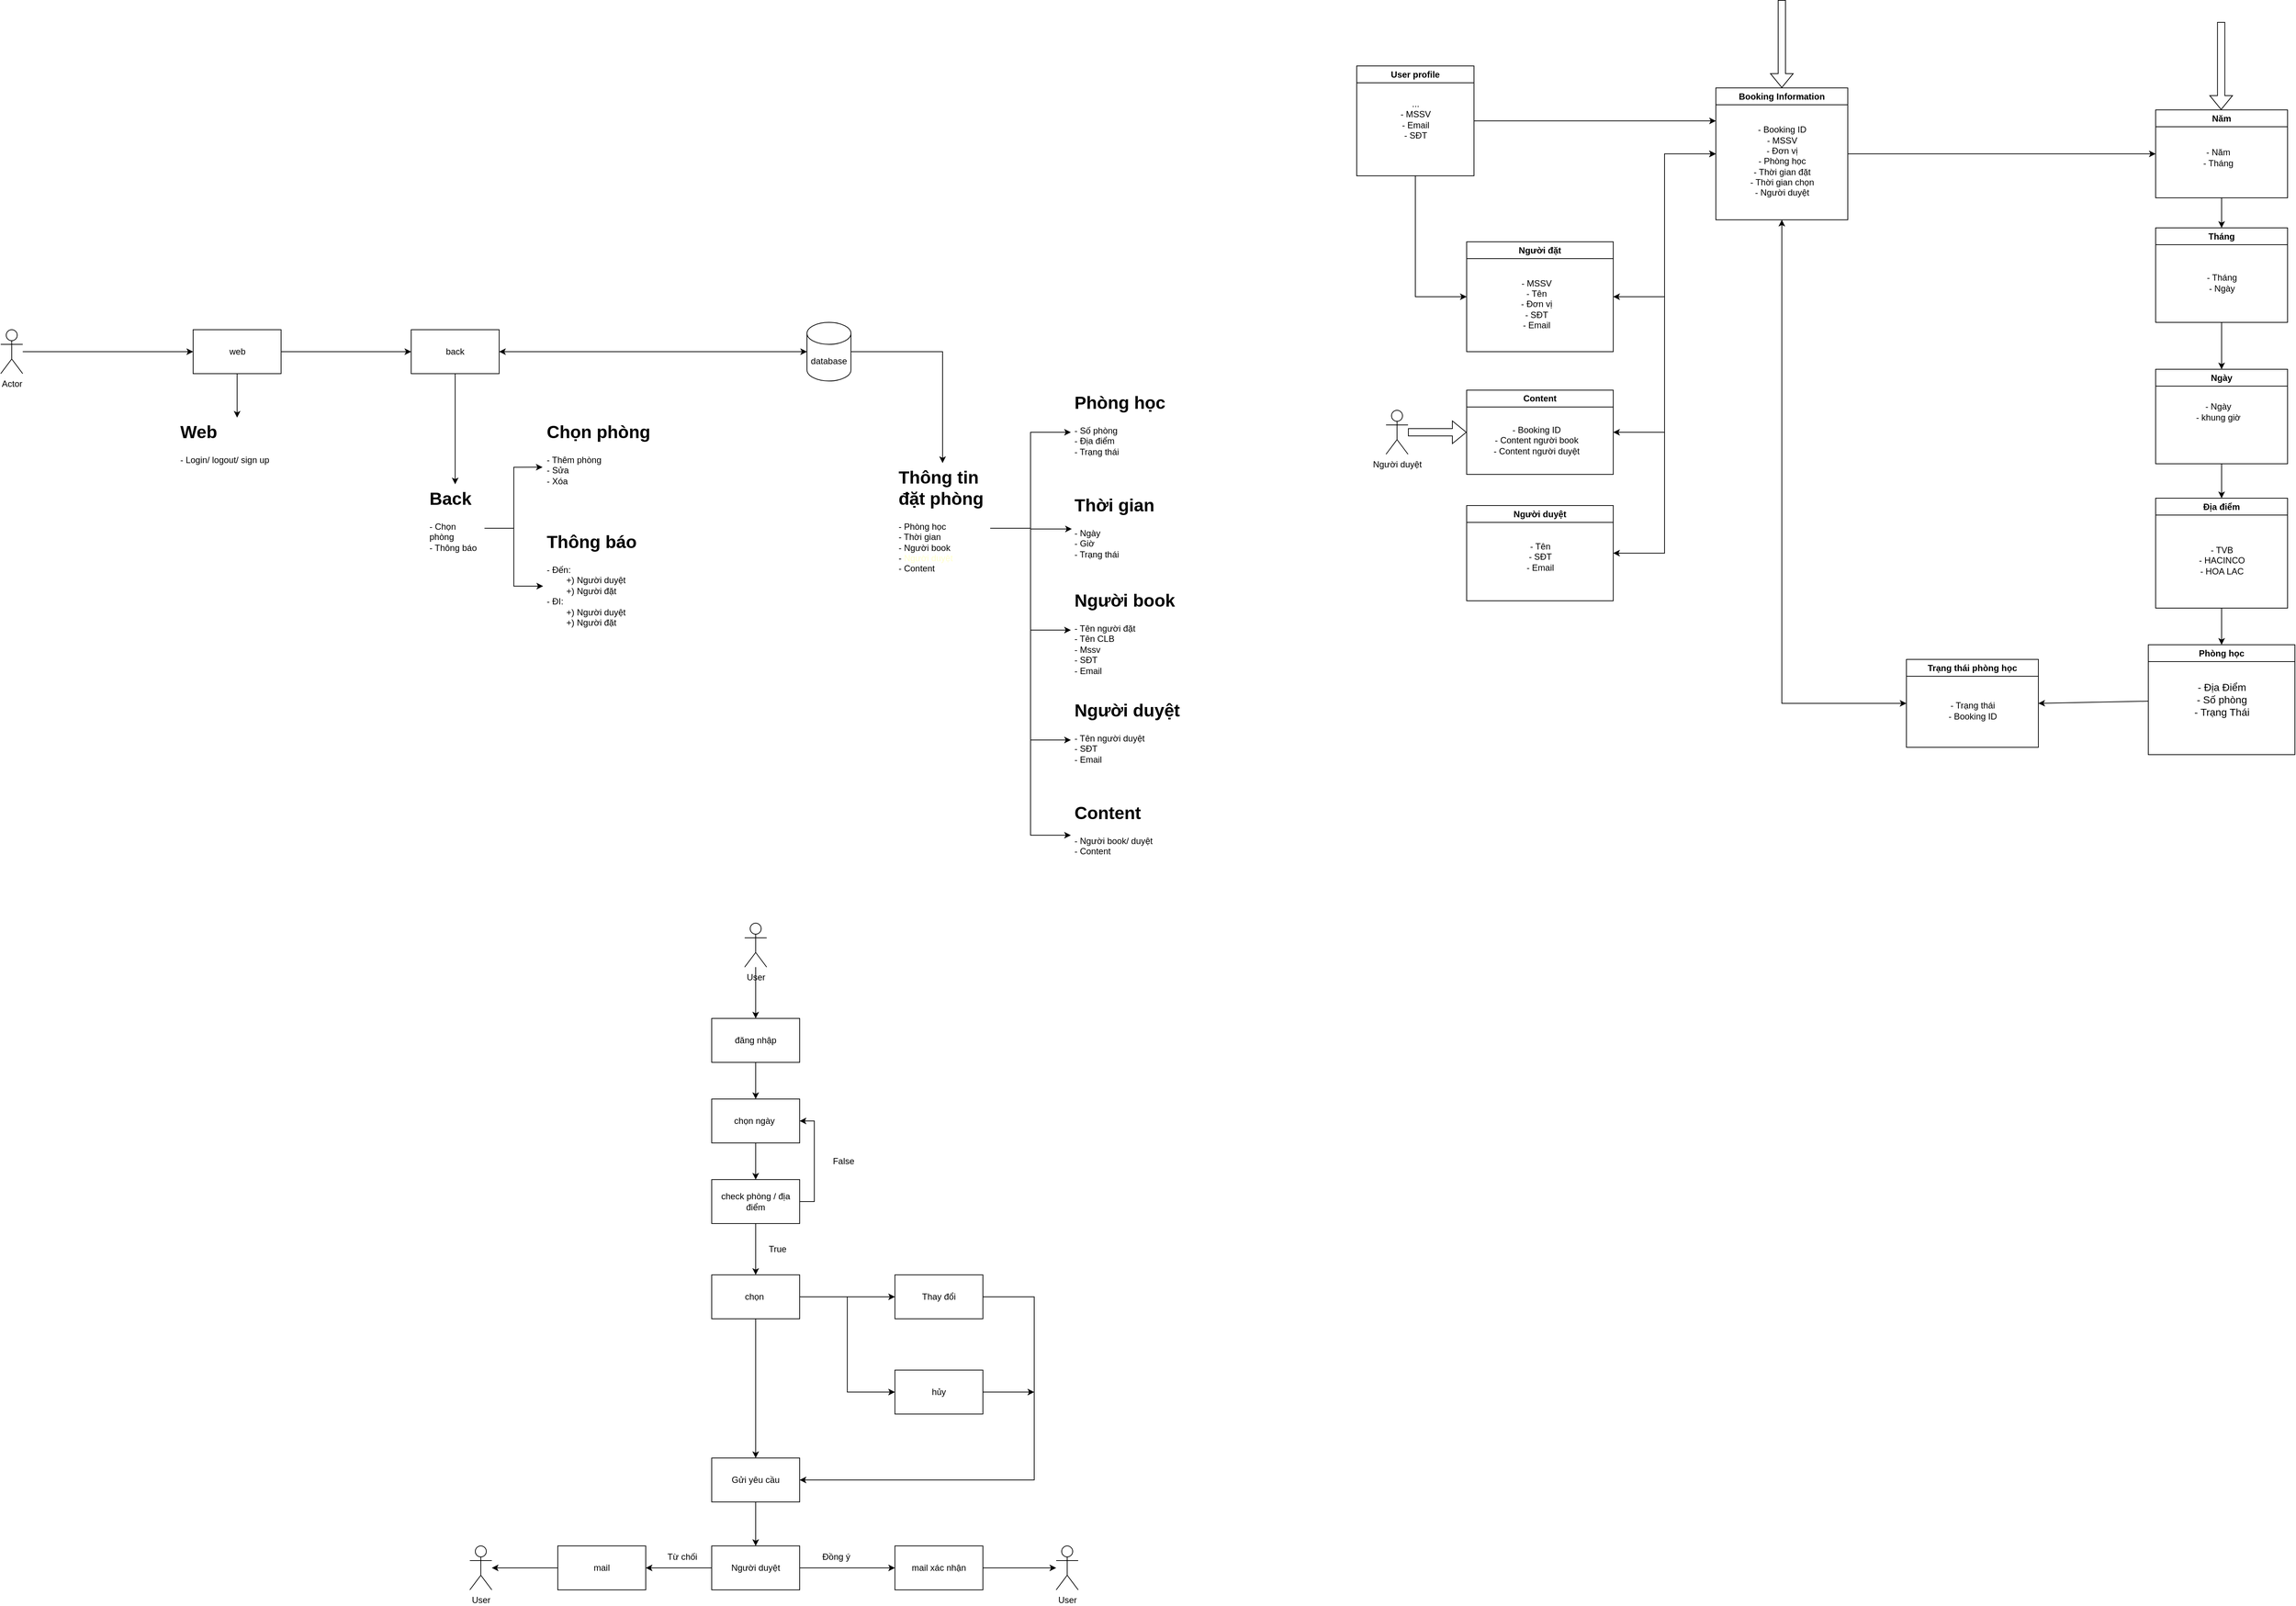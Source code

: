 <mxfile version="21.5.1" type="github">
  <diagram name="Page-1" id="D8w3A1c4NBQzabuCHDF7">
    <mxGraphModel dx="1034" dy="513" grid="1" gridSize="10" guides="1" tooltips="1" connect="1" arrows="1" fold="1" page="1" pageScale="1" pageWidth="850" pageHeight="1100" math="0" shadow="0">
      <root>
        <mxCell id="0" />
        <mxCell id="1" parent="0" />
        <mxCell id="LEf2-nqMguErEL3u1rOa-1" value="" style="edgeStyle=orthogonalEdgeStyle;rounded=0;orthogonalLoop=1;jettySize=auto;html=1;" parent="1" source="LEf2-nqMguErEL3u1rOa-2" target="LEf2-nqMguErEL3u1rOa-5" edge="1">
          <mxGeometry relative="1" as="geometry" />
        </mxCell>
        <mxCell id="LEf2-nqMguErEL3u1rOa-2" value="Actor" style="shape=umlActor;verticalLabelPosition=bottom;verticalAlign=top;html=1;outlineConnect=0;" parent="1" vertex="1">
          <mxGeometry x="220" y="490" width="30" height="60" as="geometry" />
        </mxCell>
        <mxCell id="LEf2-nqMguErEL3u1rOa-3" style="edgeStyle=orthogonalEdgeStyle;rounded=0;orthogonalLoop=1;jettySize=auto;html=1;exitX=1;exitY=0.5;exitDx=0;exitDy=0;entryX=0;entryY=0.5;entryDx=0;entryDy=0;" parent="1" source="LEf2-nqMguErEL3u1rOa-5" target="LEf2-nqMguErEL3u1rOa-7" edge="1">
          <mxGeometry relative="1" as="geometry" />
        </mxCell>
        <mxCell id="LEf2-nqMguErEL3u1rOa-4" value="" style="edgeStyle=orthogonalEdgeStyle;rounded=0;orthogonalLoop=1;jettySize=auto;html=1;" parent="1" source="LEf2-nqMguErEL3u1rOa-5" target="LEf2-nqMguErEL3u1rOa-27" edge="1">
          <mxGeometry relative="1" as="geometry" />
        </mxCell>
        <mxCell id="LEf2-nqMguErEL3u1rOa-5" value="web" style="rounded=0;whiteSpace=wrap;html=1;" parent="1" vertex="1">
          <mxGeometry x="482.5" y="490" width="120" height="60" as="geometry" />
        </mxCell>
        <mxCell id="LEf2-nqMguErEL3u1rOa-6" style="edgeStyle=orthogonalEdgeStyle;rounded=0;orthogonalLoop=1;jettySize=auto;html=1;entryX=0.5;entryY=0;entryDx=0;entryDy=0;" parent="1" source="LEf2-nqMguErEL3u1rOa-7" target="LEf2-nqMguErEL3u1rOa-13" edge="1">
          <mxGeometry relative="1" as="geometry" />
        </mxCell>
        <mxCell id="LEf2-nqMguErEL3u1rOa-7" value="back" style="rounded=0;whiteSpace=wrap;html=1;" parent="1" vertex="1">
          <mxGeometry x="780" y="490" width="120" height="60" as="geometry" />
        </mxCell>
        <mxCell id="LEf2-nqMguErEL3u1rOa-8" value="" style="edgeStyle=orthogonalEdgeStyle;rounded=0;orthogonalLoop=1;jettySize=auto;html=1;" parent="1" source="LEf2-nqMguErEL3u1rOa-9" target="LEf2-nqMguErEL3u1rOa-19" edge="1">
          <mxGeometry relative="1" as="geometry" />
        </mxCell>
        <mxCell id="LEf2-nqMguErEL3u1rOa-9" value="database" style="shape=cylinder3;whiteSpace=wrap;html=1;boundedLbl=1;backgroundOutline=1;size=15;" parent="1" vertex="1">
          <mxGeometry x="1320" y="480" width="60" height="80" as="geometry" />
        </mxCell>
        <mxCell id="LEf2-nqMguErEL3u1rOa-10" value="" style="endArrow=classic;startArrow=classic;html=1;rounded=0;exitX=1;exitY=0.5;exitDx=0;exitDy=0;entryX=0;entryY=0.5;entryDx=0;entryDy=0;entryPerimeter=0;" parent="1" source="LEf2-nqMguErEL3u1rOa-7" target="LEf2-nqMguErEL3u1rOa-9" edge="1">
          <mxGeometry width="50" height="50" relative="1" as="geometry">
            <mxPoint x="750" y="540" as="sourcePoint" />
            <mxPoint x="800" y="490" as="targetPoint" />
          </mxGeometry>
        </mxCell>
        <mxCell id="LEf2-nqMguErEL3u1rOa-11" style="edgeStyle=orthogonalEdgeStyle;rounded=0;orthogonalLoop=1;jettySize=auto;html=1;entryX=-0.004;entryY=0.564;entryDx=0;entryDy=0;entryPerimeter=0;" parent="1" source="LEf2-nqMguErEL3u1rOa-13" target="LEf2-nqMguErEL3u1rOa-24" edge="1">
          <mxGeometry relative="1" as="geometry" />
        </mxCell>
        <mxCell id="LEf2-nqMguErEL3u1rOa-12" style="edgeStyle=orthogonalEdgeStyle;rounded=0;orthogonalLoop=1;jettySize=auto;html=1;entryX=0;entryY=0.5;entryDx=0;entryDy=0;" parent="1" source="LEf2-nqMguErEL3u1rOa-13" target="LEf2-nqMguErEL3u1rOa-25" edge="1">
          <mxGeometry relative="1" as="geometry" />
        </mxCell>
        <mxCell id="LEf2-nqMguErEL3u1rOa-13" value="&lt;h1&gt;Back&lt;/h1&gt;&lt;div&gt;- Chọn phòng&lt;/div&gt;&lt;div&gt;- Thông báo&lt;/div&gt;" style="text;html=1;strokeColor=none;fillColor=none;spacing=5;spacingTop=-20;whiteSpace=wrap;overflow=hidden;rounded=0;" parent="1" vertex="1">
          <mxGeometry x="800" y="701" width="80" height="120" as="geometry" />
        </mxCell>
        <mxCell id="LEf2-nqMguErEL3u1rOa-14" style="edgeStyle=orthogonalEdgeStyle;rounded=0;orthogonalLoop=1;jettySize=auto;html=1;" parent="1" source="LEf2-nqMguErEL3u1rOa-19" target="LEf2-nqMguErEL3u1rOa-20" edge="1">
          <mxGeometry relative="1" as="geometry" />
        </mxCell>
        <mxCell id="LEf2-nqMguErEL3u1rOa-15" style="edgeStyle=orthogonalEdgeStyle;rounded=0;orthogonalLoop=1;jettySize=auto;html=1;entryX=0.007;entryY=0.433;entryDx=0;entryDy=0;entryPerimeter=0;" parent="1" source="LEf2-nqMguErEL3u1rOa-19" target="LEf2-nqMguErEL3u1rOa-21" edge="1">
          <mxGeometry relative="1" as="geometry" />
        </mxCell>
        <mxCell id="LEf2-nqMguErEL3u1rOa-16" style="edgeStyle=orthogonalEdgeStyle;rounded=0;orthogonalLoop=1;jettySize=auto;html=1;" parent="1" source="LEf2-nqMguErEL3u1rOa-19" target="LEf2-nqMguErEL3u1rOa-22" edge="1">
          <mxGeometry relative="1" as="geometry" />
        </mxCell>
        <mxCell id="LEf2-nqMguErEL3u1rOa-17" style="edgeStyle=orthogonalEdgeStyle;rounded=0;orthogonalLoop=1;jettySize=auto;html=1;entryX=0;entryY=0.5;entryDx=0;entryDy=0;" parent="1" source="LEf2-nqMguErEL3u1rOa-19" target="LEf2-nqMguErEL3u1rOa-23" edge="1">
          <mxGeometry relative="1" as="geometry" />
        </mxCell>
        <mxCell id="LEf2-nqMguErEL3u1rOa-18" style="edgeStyle=orthogonalEdgeStyle;rounded=0;orthogonalLoop=1;jettySize=auto;html=1;entryX=0;entryY=0.5;entryDx=0;entryDy=0;" parent="1" source="LEf2-nqMguErEL3u1rOa-19" target="LEf2-nqMguErEL3u1rOa-26" edge="1">
          <mxGeometry relative="1" as="geometry" />
        </mxCell>
        <mxCell id="LEf2-nqMguErEL3u1rOa-19" value="&lt;h1&gt;Thông tin đặt phòng&lt;/h1&gt;&lt;div&gt;- Phòng học&lt;/div&gt;&lt;div&gt;- Thời gian&amp;nbsp;&lt;/div&gt;&lt;div&gt;- Người book&lt;/div&gt;&lt;div&gt;- &lt;font color=&quot;#ffffcc&quot;&gt;Người duyệt&lt;/font&gt;&lt;/div&gt;&lt;div&gt;- Content&amp;nbsp;&lt;/div&gt;" style="text;html=1;strokeColor=none;fillColor=none;spacing=5;spacingTop=-20;whiteSpace=wrap;overflow=hidden;rounded=0;" parent="1" vertex="1">
          <mxGeometry x="1440" y="672" width="130" height="178" as="geometry" />
        </mxCell>
        <mxCell id="LEf2-nqMguErEL3u1rOa-20" value="&lt;h1&gt;Phòng học&lt;/h1&gt;&lt;div&gt;- Số phòng&lt;/div&gt;&lt;div&gt;- Địa điểm&lt;/div&gt;&lt;div&gt;- Trạng thái&lt;/div&gt;&lt;div&gt;&lt;br&gt;&lt;/div&gt;" style="text;html=1;strokeColor=none;fillColor=none;spacing=5;spacingTop=-20;whiteSpace=wrap;overflow=hidden;rounded=0;" parent="1" vertex="1">
          <mxGeometry x="1680" y="570" width="190" height="120" as="geometry" />
        </mxCell>
        <mxCell id="LEf2-nqMguErEL3u1rOa-21" value="&lt;h1&gt;Thời gian&amp;nbsp;&lt;/h1&gt;&lt;div&gt;- Ngày&lt;/div&gt;&lt;div&gt;- Giờ&lt;/div&gt;&lt;div&gt;- Trạng thái&lt;/div&gt;" style="text;html=1;strokeColor=none;fillColor=none;spacing=5;spacingTop=-20;whiteSpace=wrap;overflow=hidden;rounded=0;" parent="1" vertex="1">
          <mxGeometry x="1680" y="710" width="190" height="120" as="geometry" />
        </mxCell>
        <mxCell id="LEf2-nqMguErEL3u1rOa-22" value="&lt;h1&gt;Người book&lt;/h1&gt;&lt;div&gt;- Tên người đặt&lt;/div&gt;&lt;div&gt;- Tên CLB&lt;/div&gt;&lt;div&gt;- Mssv&lt;/div&gt;&lt;div&gt;- SĐT&lt;/div&gt;&lt;div&gt;- Email&lt;/div&gt;" style="text;html=1;strokeColor=none;fillColor=none;spacing=5;spacingTop=-20;whiteSpace=wrap;overflow=hidden;rounded=0;" parent="1" vertex="1">
          <mxGeometry x="1680" y="840" width="180" height="120" as="geometry" />
        </mxCell>
        <mxCell id="LEf2-nqMguErEL3u1rOa-23" value="&lt;h1&gt;Người duyệt&lt;/h1&gt;&lt;div&gt;- Tên người duyệt&lt;/div&gt;&lt;div&gt;- SĐT&lt;/div&gt;&lt;div&gt;- Email&lt;/div&gt;" style="text;html=1;strokeColor=none;fillColor=none;spacing=5;spacingTop=-20;whiteSpace=wrap;overflow=hidden;rounded=0;" parent="1" vertex="1">
          <mxGeometry x="1680" y="990" width="190" height="120" as="geometry" />
        </mxCell>
        <mxCell id="LEf2-nqMguErEL3u1rOa-24" value="&lt;h1&gt;Chọn phòng&lt;/h1&gt;&lt;div&gt;- Thêm phòng&lt;/div&gt;&lt;div&gt;- Sửa&lt;/div&gt;&lt;div&gt;- Xóa&lt;/div&gt;" style="text;html=1;strokeColor=none;fillColor=none;spacing=5;spacingTop=-20;whiteSpace=wrap;overflow=hidden;rounded=0;" parent="1" vertex="1">
          <mxGeometry x="960" y="610" width="190" height="120" as="geometry" />
        </mxCell>
        <mxCell id="LEf2-nqMguErEL3u1rOa-25" value="&lt;h1&gt;Thông báo&lt;/h1&gt;&lt;div&gt;- Đến:&lt;/div&gt;&lt;div&gt;&lt;span style=&quot;white-space: pre;&quot;&gt;&#x9;&lt;/span&gt;+) Người duyệt&lt;br&gt;&lt;/div&gt;&lt;div&gt;&lt;span style=&quot;white-space: pre;&quot;&gt;&#x9;&lt;/span&gt;+) Người đặt&lt;br&gt;&lt;/div&gt;&lt;div&gt;- ĐI:&lt;/div&gt;&lt;div&gt;&lt;span style=&quot;white-space: pre;&quot;&gt;&#x9;&lt;/span&gt;+) Người duyệt&lt;br&gt;&lt;/div&gt;&lt;div&gt;&lt;span style=&quot;white-space: pre;&quot;&gt;&#x9;&lt;/span&gt;+) Người đặt&lt;br&gt;&lt;/div&gt;" style="text;html=1;strokeColor=none;fillColor=none;spacing=5;spacingTop=-20;whiteSpace=wrap;overflow=hidden;rounded=0;" parent="1" vertex="1">
          <mxGeometry x="960" y="760" width="190" height="160" as="geometry" />
        </mxCell>
        <mxCell id="LEf2-nqMguErEL3u1rOa-26" value="&lt;h1&gt;Content&lt;/h1&gt;&lt;div&gt;- Người book/ duyệt&lt;/div&gt;&lt;div&gt;- Content&lt;/div&gt;" style="text;html=1;strokeColor=none;fillColor=none;spacing=5;spacingTop=-20;whiteSpace=wrap;overflow=hidden;rounded=0;" parent="1" vertex="1">
          <mxGeometry x="1680" y="1130" width="170" height="100" as="geometry" />
        </mxCell>
        <mxCell id="LEf2-nqMguErEL3u1rOa-27" value="&lt;h1&gt;Web&lt;/h1&gt;&lt;div&gt;- Login/ logout/ sign up&lt;/div&gt;" style="text;html=1;strokeColor=none;fillColor=none;spacing=5;spacingTop=-20;whiteSpace=wrap;overflow=hidden;rounded=0;" parent="1" vertex="1">
          <mxGeometry x="460" y="610" width="165" height="100" as="geometry" />
        </mxCell>
        <mxCell id="LEf2-nqMguErEL3u1rOa-28" value="" style="edgeStyle=orthogonalEdgeStyle;rounded=0;orthogonalLoop=1;jettySize=auto;html=1;" parent="1" source="LEf2-nqMguErEL3u1rOa-29" target="LEf2-nqMguErEL3u1rOa-31" edge="1">
          <mxGeometry relative="1" as="geometry" />
        </mxCell>
        <mxCell id="LEf2-nqMguErEL3u1rOa-29" value="User" style="shape=umlActor;verticalLabelPosition=bottom;verticalAlign=top;html=1;outlineConnect=0;" parent="1" vertex="1">
          <mxGeometry x="1235" y="1300" width="30" height="60" as="geometry" />
        </mxCell>
        <mxCell id="LEf2-nqMguErEL3u1rOa-30" value="" style="edgeStyle=orthogonalEdgeStyle;rounded=0;orthogonalLoop=1;jettySize=auto;html=1;" parent="1" source="LEf2-nqMguErEL3u1rOa-31" target="LEf2-nqMguErEL3u1rOa-33" edge="1">
          <mxGeometry relative="1" as="geometry" />
        </mxCell>
        <mxCell id="LEf2-nqMguErEL3u1rOa-31" value="đăng nhập" style="rounded=0;whiteSpace=wrap;html=1;" parent="1" vertex="1">
          <mxGeometry x="1190" y="1430" width="120" height="60" as="geometry" />
        </mxCell>
        <mxCell id="LEf2-nqMguErEL3u1rOa-32" value="" style="edgeStyle=orthogonalEdgeStyle;rounded=0;orthogonalLoop=1;jettySize=auto;html=1;" parent="1" source="LEf2-nqMguErEL3u1rOa-33" target="LEf2-nqMguErEL3u1rOa-36" edge="1">
          <mxGeometry relative="1" as="geometry" />
        </mxCell>
        <mxCell id="LEf2-nqMguErEL3u1rOa-33" value="chọn ngày&amp;nbsp;" style="rounded=0;whiteSpace=wrap;html=1;" parent="1" vertex="1">
          <mxGeometry x="1190" y="1540" width="120" height="60" as="geometry" />
        </mxCell>
        <mxCell id="LEf2-nqMguErEL3u1rOa-34" style="edgeStyle=orthogonalEdgeStyle;rounded=0;orthogonalLoop=1;jettySize=auto;html=1;entryX=1;entryY=0.5;entryDx=0;entryDy=0;" parent="1" source="LEf2-nqMguErEL3u1rOa-36" target="LEf2-nqMguErEL3u1rOa-33" edge="1">
          <mxGeometry relative="1" as="geometry">
            <Array as="points">
              <mxPoint x="1330" y="1680" />
              <mxPoint x="1330" y="1570" />
            </Array>
          </mxGeometry>
        </mxCell>
        <mxCell id="LEf2-nqMguErEL3u1rOa-35" value="" style="edgeStyle=orthogonalEdgeStyle;rounded=0;orthogonalLoop=1;jettySize=auto;html=1;" parent="1" source="LEf2-nqMguErEL3u1rOa-36" target="LEf2-nqMguErEL3u1rOa-40" edge="1">
          <mxGeometry relative="1" as="geometry" />
        </mxCell>
        <mxCell id="LEf2-nqMguErEL3u1rOa-36" value="check phòng / địa điểm" style="rounded=0;whiteSpace=wrap;html=1;" parent="1" vertex="1">
          <mxGeometry x="1190" y="1650" width="120" height="60" as="geometry" />
        </mxCell>
        <mxCell id="LEf2-nqMguErEL3u1rOa-37" style="edgeStyle=orthogonalEdgeStyle;rounded=0;orthogonalLoop=1;jettySize=auto;html=1;entryX=0.5;entryY=0;entryDx=0;entryDy=0;" parent="1" source="LEf2-nqMguErEL3u1rOa-40" target="LEf2-nqMguErEL3u1rOa-42" edge="1">
          <mxGeometry relative="1" as="geometry" />
        </mxCell>
        <mxCell id="LEf2-nqMguErEL3u1rOa-38" style="edgeStyle=orthogonalEdgeStyle;rounded=0;orthogonalLoop=1;jettySize=auto;html=1;entryX=0;entryY=0.5;entryDx=0;entryDy=0;" parent="1" source="LEf2-nqMguErEL3u1rOa-40" target="LEf2-nqMguErEL3u1rOa-46" edge="1">
          <mxGeometry relative="1" as="geometry" />
        </mxCell>
        <mxCell id="LEf2-nqMguErEL3u1rOa-39" style="edgeStyle=orthogonalEdgeStyle;rounded=0;orthogonalLoop=1;jettySize=auto;html=1;entryX=0;entryY=0.5;entryDx=0;entryDy=0;" parent="1" source="LEf2-nqMguErEL3u1rOa-40" target="LEf2-nqMguErEL3u1rOa-44" edge="1">
          <mxGeometry relative="1" as="geometry" />
        </mxCell>
        <mxCell id="LEf2-nqMguErEL3u1rOa-40" value="chọn&amp;nbsp;" style="rounded=0;whiteSpace=wrap;html=1;" parent="1" vertex="1">
          <mxGeometry x="1190" y="1780" width="120" height="60" as="geometry" />
        </mxCell>
        <mxCell id="LEf2-nqMguErEL3u1rOa-41" value="" style="edgeStyle=orthogonalEdgeStyle;rounded=0;orthogonalLoop=1;jettySize=auto;html=1;" parent="1" source="LEf2-nqMguErEL3u1rOa-42" target="LEf2-nqMguErEL3u1rOa-51" edge="1">
          <mxGeometry relative="1" as="geometry" />
        </mxCell>
        <mxCell id="LEf2-nqMguErEL3u1rOa-42" value="Gửi yêu cầu" style="rounded=0;whiteSpace=wrap;html=1;" parent="1" vertex="1">
          <mxGeometry x="1190" y="2030" width="120" height="60" as="geometry" />
        </mxCell>
        <mxCell id="LEf2-nqMguErEL3u1rOa-43" style="edgeStyle=orthogonalEdgeStyle;rounded=0;orthogonalLoop=1;jettySize=auto;html=1;" parent="1" source="LEf2-nqMguErEL3u1rOa-44" edge="1">
          <mxGeometry relative="1" as="geometry">
            <mxPoint x="1630" y="1940" as="targetPoint" />
          </mxGeometry>
        </mxCell>
        <mxCell id="LEf2-nqMguErEL3u1rOa-44" value="hủy" style="rounded=0;whiteSpace=wrap;html=1;" parent="1" vertex="1">
          <mxGeometry x="1440" y="1910" width="120" height="60" as="geometry" />
        </mxCell>
        <mxCell id="LEf2-nqMguErEL3u1rOa-45" style="edgeStyle=orthogonalEdgeStyle;rounded=0;orthogonalLoop=1;jettySize=auto;html=1;entryX=1;entryY=0.5;entryDx=0;entryDy=0;" parent="1" source="LEf2-nqMguErEL3u1rOa-46" target="LEf2-nqMguErEL3u1rOa-42" edge="1">
          <mxGeometry relative="1" as="geometry">
            <Array as="points">
              <mxPoint x="1630" y="1810" />
              <mxPoint x="1630" y="2060" />
            </Array>
          </mxGeometry>
        </mxCell>
        <mxCell id="LEf2-nqMguErEL3u1rOa-46" value="Thay đổi" style="rounded=0;whiteSpace=wrap;html=1;" parent="1" vertex="1">
          <mxGeometry x="1440" y="1780" width="120" height="60" as="geometry" />
        </mxCell>
        <mxCell id="LEf2-nqMguErEL3u1rOa-47" value="False" style="text;html=1;strokeColor=none;fillColor=none;align=center;verticalAlign=middle;whiteSpace=wrap;rounded=0;" parent="1" vertex="1">
          <mxGeometry x="1340" y="1610" width="60" height="30" as="geometry" />
        </mxCell>
        <mxCell id="LEf2-nqMguErEL3u1rOa-48" value="True" style="text;html=1;strokeColor=none;fillColor=none;align=center;verticalAlign=middle;whiteSpace=wrap;rounded=0;" parent="1" vertex="1">
          <mxGeometry x="1250" y="1730" width="60" height="30" as="geometry" />
        </mxCell>
        <mxCell id="LEf2-nqMguErEL3u1rOa-49" value="" style="edgeStyle=orthogonalEdgeStyle;rounded=0;orthogonalLoop=1;jettySize=auto;html=1;" parent="1" source="LEf2-nqMguErEL3u1rOa-51" edge="1">
          <mxGeometry relative="1" as="geometry">
            <mxPoint x="1100" y="2180" as="targetPoint" />
          </mxGeometry>
        </mxCell>
        <mxCell id="LEf2-nqMguErEL3u1rOa-50" style="edgeStyle=orthogonalEdgeStyle;rounded=0;orthogonalLoop=1;jettySize=auto;html=1;" parent="1" source="LEf2-nqMguErEL3u1rOa-51" target="LEf2-nqMguErEL3u1rOa-55" edge="1">
          <mxGeometry relative="1" as="geometry" />
        </mxCell>
        <mxCell id="LEf2-nqMguErEL3u1rOa-51" value="Người duyệt" style="rounded=0;whiteSpace=wrap;html=1;" parent="1" vertex="1">
          <mxGeometry x="1190" y="2150" width="120" height="60" as="geometry" />
        </mxCell>
        <mxCell id="LEf2-nqMguErEL3u1rOa-52" value="Đồng ý" style="text;html=1;strokeColor=none;fillColor=none;align=center;verticalAlign=middle;whiteSpace=wrap;rounded=0;" parent="1" vertex="1">
          <mxGeometry x="1330" y="2150" width="60" height="30" as="geometry" />
        </mxCell>
        <mxCell id="LEf2-nqMguErEL3u1rOa-53" value="Từ chối" style="text;html=1;strokeColor=none;fillColor=none;align=center;verticalAlign=middle;whiteSpace=wrap;rounded=0;" parent="1" vertex="1">
          <mxGeometry x="1120" y="2150" width="60" height="30" as="geometry" />
        </mxCell>
        <mxCell id="LEf2-nqMguErEL3u1rOa-54" value="" style="edgeStyle=orthogonalEdgeStyle;rounded=0;orthogonalLoop=1;jettySize=auto;html=1;" parent="1" source="LEf2-nqMguErEL3u1rOa-55" target="LEf2-nqMguErEL3u1rOa-56" edge="1">
          <mxGeometry relative="1" as="geometry" />
        </mxCell>
        <mxCell id="LEf2-nqMguErEL3u1rOa-55" value="mail xác nhận" style="rounded=0;whiteSpace=wrap;html=1;" parent="1" vertex="1">
          <mxGeometry x="1440" y="2150" width="120" height="60" as="geometry" />
        </mxCell>
        <mxCell id="LEf2-nqMguErEL3u1rOa-56" value="User" style="shape=umlActor;verticalLabelPosition=bottom;verticalAlign=top;html=1;outlineConnect=0;" parent="1" vertex="1">
          <mxGeometry x="1660" y="2150" width="30" height="60" as="geometry" />
        </mxCell>
        <mxCell id="LEf2-nqMguErEL3u1rOa-57" value="" style="edgeStyle=orthogonalEdgeStyle;rounded=0;orthogonalLoop=1;jettySize=auto;html=1;" parent="1" source="LEf2-nqMguErEL3u1rOa-58" target="LEf2-nqMguErEL3u1rOa-59" edge="1">
          <mxGeometry relative="1" as="geometry" />
        </mxCell>
        <mxCell id="LEf2-nqMguErEL3u1rOa-58" value="mail" style="rounded=0;whiteSpace=wrap;html=1;" parent="1" vertex="1">
          <mxGeometry x="980" y="2150" width="120" height="60" as="geometry" />
        </mxCell>
        <mxCell id="LEf2-nqMguErEL3u1rOa-59" value="User" style="shape=umlActor;verticalLabelPosition=bottom;verticalAlign=top;html=1;outlineConnect=0;" parent="1" vertex="1">
          <mxGeometry x="860" y="2150" width="30" height="60" as="geometry" />
        </mxCell>
        <mxCell id="ioqxV5oBWN_LTfzM5Hr--3" style="edgeStyle=orthogonalEdgeStyle;rounded=0;orthogonalLoop=1;jettySize=auto;html=1;entryX=0.5;entryY=0;entryDx=0;entryDy=0;" edge="1" parent="1" source="LEf2-nqMguErEL3u1rOa-60" target="LEf2-nqMguErEL3u1rOa-72">
          <mxGeometry relative="1" as="geometry" />
        </mxCell>
        <mxCell id="LEf2-nqMguErEL3u1rOa-60" value="Năm" style="swimlane;whiteSpace=wrap;html=1;" parent="1" vertex="1">
          <mxGeometry x="3160" y="190" width="180" height="120" as="geometry" />
        </mxCell>
        <mxCell id="LEf2-nqMguErEL3u1rOa-61" value="- Năm&lt;br&gt;- Tháng" style="text;html=1;align=center;verticalAlign=middle;resizable=0;points=[];autosize=1;strokeColor=none;fillColor=none;" parent="LEf2-nqMguErEL3u1rOa-60" vertex="1">
          <mxGeometry x="55" y="45" width="60" height="40" as="geometry" />
        </mxCell>
        <mxCell id="ioqxV5oBWN_LTfzM5Hr--31" style="edgeStyle=none;rounded=0;orthogonalLoop=1;jettySize=auto;html=1;entryX=1;entryY=0.5;entryDx=0;entryDy=0;" edge="1" parent="1" source="LEf2-nqMguErEL3u1rOa-62" target="LEf2-nqMguErEL3u1rOa-78">
          <mxGeometry relative="1" as="geometry" />
        </mxCell>
        <mxCell id="LEf2-nqMguErEL3u1rOa-62" value="Phòng học" style="swimlane;whiteSpace=wrap;html=1;" parent="1" vertex="1">
          <mxGeometry x="3150" y="920" width="200" height="150" as="geometry" />
        </mxCell>
        <mxCell id="LEf2-nqMguErEL3u1rOa-63" value="&lt;font style=&quot;font-size: 14px;&quot;&gt;- Địa Điểm&lt;br&gt;- Số phòng&lt;br&gt;- Trạng Thái&lt;br&gt;&lt;/font&gt;" style="text;html=1;align=center;verticalAlign=middle;resizable=0;points=[];autosize=1;strokeColor=none;fillColor=none;" parent="LEf2-nqMguErEL3u1rOa-62" vertex="1">
          <mxGeometry x="50" y="45" width="100" height="60" as="geometry" />
        </mxCell>
        <mxCell id="LEf2-nqMguErEL3u1rOa-64" value="Người đặt" style="swimlane;whiteSpace=wrap;html=1;" parent="1" vertex="1">
          <mxGeometry x="2220" y="370" width="200" height="150" as="geometry" />
        </mxCell>
        <mxCell id="LEf2-nqMguErEL3u1rOa-65" value="- MSSV&lt;br&gt;- Tên&lt;br&gt;- Đơn vị&lt;br&gt;- SĐT&lt;br&gt;- Email" style="text;html=1;align=center;verticalAlign=middle;resizable=0;points=[];autosize=1;strokeColor=none;fillColor=none;" parent="LEf2-nqMguErEL3u1rOa-64" vertex="1">
          <mxGeometry x="60" y="40" width="70" height="90" as="geometry" />
        </mxCell>
        <mxCell id="LEf2-nqMguErEL3u1rOa-66" value="Người duyệt" style="swimlane;whiteSpace=wrap;html=1;" parent="1" vertex="1">
          <mxGeometry x="2220" y="730" width="200" height="130" as="geometry" />
        </mxCell>
        <mxCell id="LEf2-nqMguErEL3u1rOa-67" value="- Tên&lt;br&gt;- SĐT&lt;br&gt;- Email" style="text;html=1;align=center;verticalAlign=middle;resizable=0;points=[];autosize=1;strokeColor=none;fillColor=none;" parent="LEf2-nqMguErEL3u1rOa-66" vertex="1">
          <mxGeometry x="70" y="40" width="60" height="60" as="geometry" />
        </mxCell>
        <mxCell id="LEf2-nqMguErEL3u1rOa-68" value="Content" style="swimlane;whiteSpace=wrap;html=1;" parent="1" vertex="1">
          <mxGeometry x="2220" y="572.5" width="200" height="115" as="geometry" />
        </mxCell>
        <mxCell id="LEf2-nqMguErEL3u1rOa-69" value="- Booking ID&lt;br&gt;- Content người book&lt;br&gt;- Content người duyệt" style="text;html=1;align=center;verticalAlign=middle;resizable=0;points=[];autosize=1;strokeColor=none;fillColor=none;" parent="LEf2-nqMguErEL3u1rOa-68" vertex="1">
          <mxGeometry x="25" y="38" width="140" height="60" as="geometry" />
        </mxCell>
        <mxCell id="ioqxV5oBWN_LTfzM5Hr--6" style="edgeStyle=orthogonalEdgeStyle;rounded=0;orthogonalLoop=1;jettySize=auto;html=1;entryX=0;entryY=0.5;entryDx=0;entryDy=0;" edge="1" parent="1" source="LEf2-nqMguErEL3u1rOa-70" target="LEf2-nqMguErEL3u1rOa-60">
          <mxGeometry relative="1" as="geometry">
            <mxPoint x="2825" y="420" as="targetPoint" />
          </mxGeometry>
        </mxCell>
        <mxCell id="LEf2-nqMguErEL3u1rOa-70" value="Booking Information" style="swimlane;whiteSpace=wrap;html=1;" parent="1" vertex="1">
          <mxGeometry x="2560" y="160" width="180" height="180" as="geometry" />
        </mxCell>
        <mxCell id="LEf2-nqMguErEL3u1rOa-71" value="- Booking ID&lt;br&gt;- MSSV&lt;br&gt;- Đơn vị&lt;br&gt;- Phòng học&lt;br&gt;- Thời gian đặt&lt;br&gt;- Thời gian chọn&lt;br&gt;- Người duyệt" style="text;html=1;align=center;verticalAlign=middle;resizable=0;points=[];autosize=1;strokeColor=none;fillColor=none;" parent="LEf2-nqMguErEL3u1rOa-70" vertex="1">
          <mxGeometry x="35" y="45" width="110" height="110" as="geometry" />
        </mxCell>
        <mxCell id="ioqxV5oBWN_LTfzM5Hr--4" style="edgeStyle=orthogonalEdgeStyle;rounded=0;orthogonalLoop=1;jettySize=auto;html=1;entryX=0.5;entryY=0;entryDx=0;entryDy=0;" edge="1" parent="1" source="LEf2-nqMguErEL3u1rOa-72" target="LEf2-nqMguErEL3u1rOa-74">
          <mxGeometry relative="1" as="geometry" />
        </mxCell>
        <mxCell id="LEf2-nqMguErEL3u1rOa-72" value="Tháng" style="swimlane;whiteSpace=wrap;html=1;" parent="1" vertex="1">
          <mxGeometry x="3160" y="351" width="180" height="129" as="geometry" />
        </mxCell>
        <mxCell id="LEf2-nqMguErEL3u1rOa-73" value="- Tháng&lt;br&gt;- Ngày" style="text;html=1;align=center;verticalAlign=middle;resizable=0;points=[];autosize=1;strokeColor=none;fillColor=none;" parent="LEf2-nqMguErEL3u1rOa-72" vertex="1">
          <mxGeometry x="60" y="55" width="60" height="40" as="geometry" />
        </mxCell>
        <mxCell id="ioqxV5oBWN_LTfzM5Hr--35" style="edgeStyle=none;rounded=0;orthogonalLoop=1;jettySize=auto;html=1;entryX=0.5;entryY=0;entryDx=0;entryDy=0;" edge="1" parent="1" source="LEf2-nqMguErEL3u1rOa-74" target="ioqxV5oBWN_LTfzM5Hr--29">
          <mxGeometry relative="1" as="geometry" />
        </mxCell>
        <mxCell id="LEf2-nqMguErEL3u1rOa-74" value="Ngày" style="swimlane;whiteSpace=wrap;html=1;" parent="1" vertex="1">
          <mxGeometry x="3160" y="544" width="180" height="129" as="geometry" />
        </mxCell>
        <mxCell id="LEf2-nqMguErEL3u1rOa-75" value="- Ngày&lt;br&gt;- khung giờ" style="text;html=1;align=center;verticalAlign=middle;resizable=0;points=[];autosize=1;strokeColor=none;fillColor=none;" parent="LEf2-nqMguErEL3u1rOa-74" vertex="1">
          <mxGeometry x="45" y="38" width="80" height="40" as="geometry" />
        </mxCell>
        <mxCell id="LEf2-nqMguErEL3u1rOa-78" value="Trạng thái phòng học" style="swimlane;whiteSpace=wrap;html=1;" parent="1" vertex="1">
          <mxGeometry x="2820" y="940" width="180" height="120" as="geometry" />
        </mxCell>
        <mxCell id="LEf2-nqMguErEL3u1rOa-79" value="- Trạng thái&lt;br&gt;- Booking ID" style="text;html=1;align=center;verticalAlign=middle;resizable=0;points=[];autosize=1;strokeColor=none;fillColor=none;" parent="LEf2-nqMguErEL3u1rOa-78" vertex="1">
          <mxGeometry x="45" y="50" width="90" height="40" as="geometry" />
        </mxCell>
        <mxCell id="LEf2-nqMguErEL3u1rOa-80" value="" style="shape=flexArrow;endArrow=classic;html=1;rounded=0;entryX=0.5;entryY=0;entryDx=0;entryDy=0;" parent="1" target="LEf2-nqMguErEL3u1rOa-70" edge="1">
          <mxGeometry width="50" height="50" relative="1" as="geometry">
            <mxPoint x="2650" y="40" as="sourcePoint" />
            <mxPoint x="3090" y="300" as="targetPoint" />
          </mxGeometry>
        </mxCell>
        <mxCell id="LEf2-nqMguErEL3u1rOa-81" value="" style="shape=flexArrow;endArrow=classic;html=1;rounded=0;entryX=0.5;entryY=0;entryDx=0;entryDy=0;" parent="1" edge="1">
          <mxGeometry width="50" height="50" relative="1" as="geometry">
            <mxPoint x="3249.38" y="70" as="sourcePoint" />
            <mxPoint x="3249.38" y="190" as="targetPoint" />
          </mxGeometry>
        </mxCell>
        <mxCell id="ioqxV5oBWN_LTfzM5Hr--17" style="edgeStyle=orthogonalEdgeStyle;rounded=0;orthogonalLoop=1;jettySize=auto;html=1;entryX=0;entryY=0.5;entryDx=0;entryDy=0;" edge="1" parent="1" source="ioqxV5oBWN_LTfzM5Hr--13" target="LEf2-nqMguErEL3u1rOa-64">
          <mxGeometry relative="1" as="geometry" />
        </mxCell>
        <mxCell id="ioqxV5oBWN_LTfzM5Hr--20" style="edgeStyle=none;rounded=0;orthogonalLoop=1;jettySize=auto;html=1;entryX=0;entryY=0.25;entryDx=0;entryDy=0;" edge="1" parent="1" source="ioqxV5oBWN_LTfzM5Hr--13" target="LEf2-nqMguErEL3u1rOa-70">
          <mxGeometry relative="1" as="geometry" />
        </mxCell>
        <mxCell id="ioqxV5oBWN_LTfzM5Hr--13" value="User profile" style="swimlane;whiteSpace=wrap;html=1;" vertex="1" parent="1">
          <mxGeometry x="2070" y="130" width="160" height="150" as="geometry" />
        </mxCell>
        <mxCell id="ioqxV5oBWN_LTfzM5Hr--15" value="...&lt;br&gt;- MSSV&lt;br&gt;- Email&lt;br&gt;- SĐT" style="text;html=1;align=center;verticalAlign=middle;resizable=0;points=[];autosize=1;strokeColor=none;fillColor=none;" vertex="1" parent="1">
          <mxGeometry x="2120" y="168" width="60" height="70" as="geometry" />
        </mxCell>
        <mxCell id="ioqxV5oBWN_LTfzM5Hr--23" value="" style="endArrow=classic;startArrow=classic;html=1;rounded=0;exitX=1;exitY=0.5;exitDx=0;exitDy=0;entryX=0;entryY=0.5;entryDx=0;entryDy=0;edgeStyle=orthogonalEdgeStyle;" edge="1" parent="1" source="LEf2-nqMguErEL3u1rOa-64" target="LEf2-nqMguErEL3u1rOa-70">
          <mxGeometry width="50" height="50" relative="1" as="geometry">
            <mxPoint x="2480" y="490" as="sourcePoint" />
            <mxPoint x="2530" y="440" as="targetPoint" />
          </mxGeometry>
        </mxCell>
        <mxCell id="ioqxV5oBWN_LTfzM5Hr--24" value="" style="endArrow=classic;startArrow=classic;html=1;rounded=0;exitX=1;exitY=0.5;exitDx=0;exitDy=0;entryX=0;entryY=0.5;entryDx=0;entryDy=0;edgeStyle=orthogonalEdgeStyle;" edge="1" parent="1" source="LEf2-nqMguErEL3u1rOa-68" target="LEf2-nqMguErEL3u1rOa-70">
          <mxGeometry width="50" height="50" relative="1" as="geometry">
            <mxPoint x="2480" y="490" as="sourcePoint" />
            <mxPoint x="2530" y="440" as="targetPoint" />
          </mxGeometry>
        </mxCell>
        <mxCell id="ioqxV5oBWN_LTfzM5Hr--25" value="" style="endArrow=classic;startArrow=classic;html=1;rounded=0;exitX=1;exitY=0.5;exitDx=0;exitDy=0;entryX=0;entryY=0.5;entryDx=0;entryDy=0;edgeStyle=orthogonalEdgeStyle;" edge="1" parent="1" source="LEf2-nqMguErEL3u1rOa-66" target="LEf2-nqMguErEL3u1rOa-70">
          <mxGeometry width="50" height="50" relative="1" as="geometry">
            <mxPoint x="2480" y="590" as="sourcePoint" />
            <mxPoint x="2530" y="540" as="targetPoint" />
          </mxGeometry>
        </mxCell>
        <mxCell id="ioqxV5oBWN_LTfzM5Hr--26" value="" style="shape=flexArrow;endArrow=classic;html=1;rounded=0;entryX=0;entryY=0.5;entryDx=0;entryDy=0;" edge="1" parent="1" target="LEf2-nqMguErEL3u1rOa-68">
          <mxGeometry width="50" height="50" relative="1" as="geometry">
            <mxPoint x="2140" y="630" as="sourcePoint" />
            <mxPoint x="2330" y="540" as="targetPoint" />
          </mxGeometry>
        </mxCell>
        <mxCell id="ioqxV5oBWN_LTfzM5Hr--27" value="Người duyệt" style="shape=umlActor;verticalLabelPosition=bottom;verticalAlign=top;html=1;outlineConnect=0;" vertex="1" parent="1">
          <mxGeometry x="2110" y="600" width="30" height="60" as="geometry" />
        </mxCell>
        <mxCell id="ioqxV5oBWN_LTfzM5Hr--36" style="edgeStyle=none;rounded=0;orthogonalLoop=1;jettySize=auto;html=1;entryX=0.5;entryY=0;entryDx=0;entryDy=0;" edge="1" parent="1" source="ioqxV5oBWN_LTfzM5Hr--29" target="LEf2-nqMguErEL3u1rOa-62">
          <mxGeometry relative="1" as="geometry" />
        </mxCell>
        <mxCell id="ioqxV5oBWN_LTfzM5Hr--29" value="Địa điểm" style="swimlane;whiteSpace=wrap;html=1;" vertex="1" parent="1">
          <mxGeometry x="3160" y="720" width="180" height="150" as="geometry" />
        </mxCell>
        <mxCell id="ioqxV5oBWN_LTfzM5Hr--30" value="- TVB&lt;br&gt;- HACINCO&lt;br&gt;- HOA LAC" style="text;html=1;align=center;verticalAlign=middle;resizable=0;points=[];autosize=1;strokeColor=none;fillColor=none;" vertex="1" parent="ioqxV5oBWN_LTfzM5Hr--29">
          <mxGeometry x="45" y="55" width="90" height="60" as="geometry" />
        </mxCell>
        <mxCell id="ioqxV5oBWN_LTfzM5Hr--32" value="" style="endArrow=classic;startArrow=classic;html=1;rounded=0;entryX=0;entryY=0.5;entryDx=0;entryDy=0;exitX=0.5;exitY=1;exitDx=0;exitDy=0;edgeStyle=orthogonalEdgeStyle;" edge="1" parent="1" source="LEf2-nqMguErEL3u1rOa-70" target="LEf2-nqMguErEL3u1rOa-78">
          <mxGeometry width="50" height="50" relative="1" as="geometry">
            <mxPoint x="2670" y="960" as="sourcePoint" />
            <mxPoint x="2720" y="910" as="targetPoint" />
          </mxGeometry>
        </mxCell>
      </root>
    </mxGraphModel>
  </diagram>
</mxfile>
